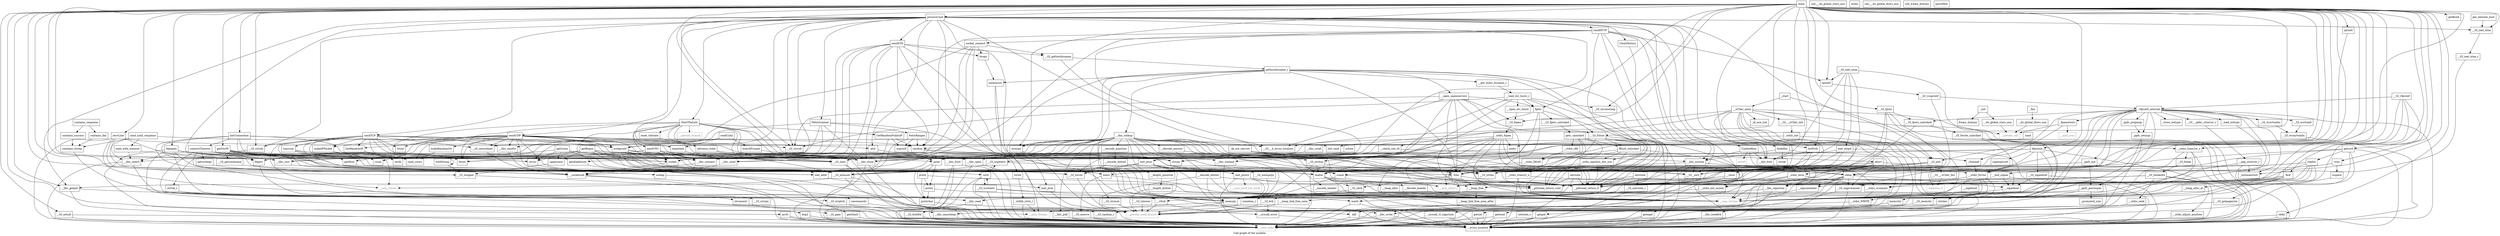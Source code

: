 digraph "Call graph of the module." {
  label="Call graph of the module.";
  node [shape=record];

  Node_getHost [label="{getHost}"];
  Node_botkiller [label="{botkiller}"];
  Node_read_with_timeout [label="{read_with_timeout}"];
  Node_uppercase [label="{uppercase}"];
  Node_getBogos [label="{getBogos}"];
  Node_getCores [label="{getCores}"];
  Node_readUntil [label="{readUntil}"];
  Node_contains_string [label="{contains_string}"];
  Node_makeIPPacket [label="{makeIPPacket}"];
  Node_sendUDP [label="{sendUDP}"];
  Node_makeRandomStr [label="{makeRandomStr}"];
  Node_recvLine [label="{recvLine}"];
  Node_advance_state [label="{advance_state}"];
  Node_reset_telstate [label="{reset_telstate}"];
  Node_GetRandomPublicIP [label="{GetRandomPublicIP}"];
  Node_NetisScanner [label="{NetisScanner}"];
  Node_sendTCP [label="{sendTCP}"];
  Node_NetisRanges [label="{NetisRanges}"];
  Node_contains_success [label="{contains_success}"];
  Node_GetRandomIP [label="{GetRandomIP}"];
  Node_connectTimeout [label="{connectTimeout}"];
  Node_sclose [label="{sclose}"];
  Node_socket_connect [label="{socket_connect}"];
  Node_listFork [label="{listFork}"];
  Node_StartTheLelz [label="{StartTheLelz}"];
  Node_get_telstate_host [label="{get_telstate_host}"];
  Node_read_until_response [label="{read_until_response}"];
  Node_csum [label="{csum}"];
  Node_contains_fail [label="{contains_fail}"];
  Node_wildString [label="{wildString}"];
  Node_negotiate [label="{negotiate}"];
  Node_contains_response [label="{contains_response}"];
  Node_tcpcsum [label="{tcpcsum}"];
  Node_matchPrompt [label="{matchPrompt}"];
  Node_sendSTD [label="{sendSTD}"];
  Node_socket [label="{socket}"];
  Node___GI_sigaddset [label="{__GI_sigaddset}"];
  Node_sigemptyset [label="{sigemptyset}"];
  Node___bsd_signal [label="{__bsd_signal}"];
  Node___sigismember [label="{__sigismember}"];
  Node___sigaddset [label="{__sigaddset}"];
  Node___sigdelset [label="{__sigdelset}"];
  Node_malloc [label="{malloc}"];
  Node_free [label="{free}"];
  Node_realloc [label="{realloc}"];
  Node___heap_alloc [label="{__heap_alloc}"];
  Node___heap_alloc_at [label="{__heap_alloc_at}"];
  Node___heap_link_free_area [label="{__heap_link_free_area}"];
  Node___heap_link_free_area_after [label="{__heap_link_free_area_after}"];
  Node___heap_free [label="{__heap_free}"];
  Node_rand [label="{rand}"];
  Node_random [label="{random}"];
  Node_setstate [label="{setstate}"];
  Node_initstate [label="{initstate}"];
  Node_srand [label="{srand}"];
  Node_setstate_r [label="{setstate_r}"];
  Node___GI_random_r [label="{__GI_random_r}"];
  Node_srandom_r [label="{srandom_r}"];
  Node___GI_initstate_r [label="{__GI_initstate_r}"];
  Node___libc_system [label="{__libc_system}"];
  Node_atol [label="{atol}"];
  Node_strtol [label="{strtol}"];
  Node__stdlib_strto_l [label="{_stdlib_strto_l}"];
  Node___GI_exit [label="{__GI_exit}"];
  Node_execl [label="{execl}"];
  Node_sleep [label="{sleep}"];
  Node_usleep [label="{usleep}"];
  Node___GI___uClibc_fini [label="{__GI___uClibc_fini}"];
  Node___pthread_return_0 [label="{__pthread_return_0}"];
  Node___pthread_return_void [label="{__pthread_return_void}"];
  Node___check_one_fd [label="{__check_one_fd}"];
  Node___GI___uClibc_init [label="{__GI___uClibc_init}"];
  Node___uClibc_main [label="{__uClibc_main}"];
  Node___syscall_error [label="{__syscall_error}"];
  Node___socketcall [label="{__socketcall}"];
  Node___GI_execve [label="{__GI_execve}"];
  Node_getegid [label="{getegid}"];
  Node_geteuid [label="{geteuid}"];
  Node_getgid [label="{getgid}"];
  Node_getuid [label="{getuid}"];
  Node___libc_nanosleep [label="{__libc_nanosleep}"];
  Node___GI_sbrk [label="{__GI_sbrk}"];
  Node_wait4 [label="{wait4}"];
  Node___GI___h_errno_location [label="{__GI___h_errno_location}"];
  Node___GI_wcrtomb [label="{__GI_wcrtomb}"];
  Node___GI_wcsrtombs [label="{__GI_wcsrtombs}"];
  Node___GI_wcsnrtombs [label="{__GI_wcsnrtombs}"];
  Node___stdio_WRITE [label="{__stdio_WRITE}"];
  Node___stdio_fwrite [label="{__stdio_fwrite}"];
  Node___stdio_trans2w_o [label="{__stdio_trans2w_o}"];
  Node__load_inttype [label="{_load_inttype}"];
  Node__store_inttype [label="{_store_inttype}"];
  Node__uintmaxtostr [label="{_uintmaxtostr}"];
  Node__fpmaxtostr [label="{_fpmaxtostr}"];
  Node_getc_unlocked [label="{getc_unlocked}"];
  Node_memmove [label="{memmove}"];
  Node___GI_memchr [label="{__GI_memchr}"];
  Node___GI_mempcpy [label="{__GI_mempcpy}"];
  Node_memrchr [label="{memrchr}"];
  Node_strtok_r [label="{strtok_r}"];
  Node___GI_strpbrk [label="{__GI_strpbrk}"];
  Node_inet_aton [label="{inet_aton}"];
  Node___dns_lookup [label="{__dns_lookup}"];
  Node___open_nameservers [label="{__open_nameservers}"];
  Node___get_hosts_byname_r [label="{__get_hosts_byname_r}"];
  Node___libc_sigaction [label="{__libc_sigaction}"];
  Node_abort [label="{abort}"];
  Node__dl_aux_init [label="{_dl_aux_init}"];
  Node___GI_brk [label="{__GI_brk}"];
  Node___syscall_rt_sigaction [label="{__syscall_rt_sigaction}"];
  Node___libc_poll [label="{__libc_poll}"];
  Node___GI_fseek [label="{__GI_fseek}"];
  Node___GI_fseeko64 [label="{__GI_fseeko64}"];
  Node___stdio_READ [label="{__stdio_READ}"];
  Node___stdio_adjust_position [label="{__stdio_adjust_position}"];
  Node___stdio_rfill [label="{__stdio_rfill}"];
  Node___stdio_trans2r_o [label="{__stdio_trans2r_o}"];
  Node___stdio_seek [label="{__stdio_seek}"];
  Node_rawmemchr [label="{rawmemchr}"];
  Node___GI_strncat [label="{__GI_strncat}"];
  Node___GI_strspn [label="{__GI_strspn}"];
  Node___GI_strdup [label="{__GI_strdup}"];
  Node_inet_pton4 [label="{inet_pton4}"];
  Node_inet_pton [label="{inet_pton}"];
  Node_inet_ntop4 [label="{inet_ntop4}"];
  Node___GI_inet_ntop [label="{__GI_inet_ntop}"];
  Node___encode_header [label="{__encode_header}"];
  Node___decode_header [label="{__decode_header}"];
  Node___encode_question [label="{__encode_question}"];
  Node___length_question [label="{__length_question}"];
  Node___decode_answer [label="{__decode_answer}"];
  Node___open_etc_hosts [label="{__open_etc_hosts}"];
  Node___read_etc_hosts_r [label="{__read_etc_hosts_r}"];
  Node___raise [label="{__raise}"];
  Node___encode_dotted [label="{__encode_dotted}"];
  Node___decode_dotted [label="{__decode_dotted}"];
  Node___length_dotted [label="{__length_dotted}"];
  Node___do_global_ctors_aux [label="{__do_global_ctors_aux}"];
  Node_call___do_global_ctors_aux [label="{call___do_global_ctors_aux}"];
  Node__fini [label="{_fini}"];
  Node___asm_rlwinm [color="gray50", fontcolor="gray50", label="{__asm_rlwinm}"];
  Node___asm_rlwinm_ [color="gray50", fontcolor="gray50", label="{__asm_rlwinm_}"];
  Node___asm_rlwimi [color="gray50", fontcolor="gray50", label="{__asm_rlwimi}"];
  Node___asm_mfcr [color="gray50", fontcolor="gray50", label="{__asm_mfcr}"];
  Node___asm_mtcrf [color="gray50", fontcolor="gray50", label="{__asm_mtcrf}"];
  Node___asm_mcrf_cr0_write [color="gray50", fontcolor="gray50", label="{__asm_mcrf_cr0_write}"];
  Node___asm_cror [color="gray50", fontcolor="gray50", label="{__asm_cror}"];
  Node_unknown_0 [color="gray50", fontcolor="gray50", label="{unknown_0}"];
  Node_ClearHistory [label="{ClearHistory}"];
  Node_sendHTTP [label="{sendHTTP}"];
  Node_sendCNC [label="{sendCNC}"];
  Node_UpdateBins [label="{UpdateBins}"];
  Node_processCmd [label="{processCmd}"];
  Node_initConnection [label="{initConnection}"];
  Node_getOurIP [label="{getOurIP}"];
  Node_strncpy [label="{strncpy}"];
  Node___GI_strlen [label="{__GI_strlen}"];
  Node_main [label="{main}"];
  Node_ioctl [label="{ioctl}"];
  Node___vfork [label="{__vfork}"];
  Node___libc_fcntl [label="{__libc_fcntl}"];
  Node___GI_fcntl64 [label="{__GI_fcntl64}"];
  Node___GI__exit [label="{__GI__exit}"];
  Node_chdir [label="{chdir}"];
  Node___libc_close [label="{__libc_close}"];
  Node_dup2 [label="{dup2}"];
  Node___libc_fork [label="{__libc_fork}"];
  Node_getcwd [label="{getcwd}"];
  Node_getdtablesize [label="{getdtablesize}"];
  Node___GI_getpagesize [label="{__GI_getpagesize}"];
  Node___libc_getpid [label="{__libc_getpid}"];
  Node_getrlimit [label="{getrlimit}"];
  Node_kill [label="{kill}"];
  Node___libc_open [label="{__libc_open}"];
  Node___libc_creat [label="{__libc_creat}"];
  Node___GI_pipe [label="{__GI_pipe}"];
  Node_prctl [label="{prctl}"];
  Node___libc_read [label="{__libc_read}"];
  Node___libc_select [label="{__libc_select}"];
  Node___GI_setsid [label="{__GI_setsid}"];
  Node___GI_sigprocmask [label="{__GI_sigprocmask}"];
  Node___GI_time [label="{__GI_time}"];
  Node___libc_waitpid [label="{__libc_waitpid}"];
  Node___libc_write [label="{__libc_write}"];
  Node_isspace [label="{isspace}"];
  Node___GI_toupper [label="{__GI_toupper}"];
  Node___errno_location [label="{__errno_location}"];
  Node___GI_fclose [label="{__GI_fclose}"];
  Node___GI_fopen [label="{__GI_fopen}"];
  Node_printf [color="gray50", fontcolor="gray50", label="{printf}"];
  Node_sprintf [label="{sprintf}"];
  Node___GI_vsnprintf [label="{__GI_vsnprintf}"];
  Node__stdio_fopen [label="{_stdio_fopen}"];
  Node__stdio_init [label="{_stdio_init}"];
  Node___stdio_init_mutex [label="{__stdio_init_mutex}"];
  Node__stdio_term [label="{_stdio_term}"];
  Node___stdio_wcommit [label="{__stdio_wcommit}"];
  Node___GI_vfprintf [label="{__GI_vfprintf}"];
  Node__charpad [label="{_charpad}"];
  Node__fp_out_narrow [label="{_fp_out_narrow}"];
  Node__vfprintf_internal [label="{_vfprintf_internal}"];
  Node__ppfs_init [label="{_ppfs_init}"];
  Node__ppfs_prepargs [label="{_ppfs_prepargs}"];
  Node__ppfs_setargs [label="{_ppfs_setargs}"];
  Node__promoted_size [label="{_promoted_size}"];
  Node__ppfs_parsespec [label="{_ppfs_parsespec}"];
  Node_feof [label="{feof}"];
  Node_fgets [label="{fgets}"];
  Node___GI_fputs [label="{__GI_fputs}"];
  Node__stdio_openlist_dec_use [label="{_stdio_openlist_dec_use}"];
  Node_fflush_unlocked [label="{fflush_unlocked}"];
  Node___GI_fgets_unlocked [label="{__GI_fgets_unlocked}"];
  Node___GI_fputs_unlocked [label="{__GI_fputs_unlocked}"];
  Node___GI_fwrite_unlocked [label="{__GI_fwrite_unlocked}"];
  Node_memcpy [label="{memcpy}"];
  Node___GI_memset [label="{__GI_memset}"];
  Node_strcat [label="{strcat}"];
  Node___GI_strchr [label="{__GI_strchr}"];
  Node___GI_strcoll [label="{__GI_strcoll}"];
  Node_strcpy [label="{strcpy}"];
  Node___libc_lseek64 [label="{__libc_lseek64}"];
  Node___GI_tolower [label="{__GI_tolower}"];
  Node_strnlen [label="{strnlen}"];
  Node_strstr [label="{strstr}"];
  Node___GI___glibc_strerror_r [label="{__GI___glibc_strerror_r}"];
  Node___xpg_strerror_r [label="{__xpg_strerror_r}"];
  Node_bcopy [label="{bcopy}"];
  Node___GI_strcasecmp [label="{__GI_strcasecmp}"];
  Node_strcasestr [label="{strcasestr}"];
  Node___GI_strtok [label="{__GI_strtok}"];
  Node_isatty [label="{isatty}"];
  Node___GI_tcgetattr [label="{__GI_tcgetattr}"];
  Node___GI_tcsetattr [label="{__GI_tcsetattr}"];
  Node_ntohl [label="{ntohl}"];
  Node_ntohs [label="{ntohs}"];
  Node_htonl [label="{htonl}"];
  Node_htons [label="{htons}"];
  Node___GI_inet_ntoa_r [label="{__GI_inet_ntoa_r}"];
  Node___GI_inet_ntoa [label="{__GI_inet_ntoa}"];
  Node_inet_addr [label="{inet_addr}"];
  Node___GI_gethostbyname [label="{__GI_gethostbyname}"];
  Node_gethostbyname_r [label="{gethostbyname_r}"];
  Node___libc_connect [label="{__libc_connect}"];
  Node___GI_getsockname [label="{__GI_getsockname}"];
  Node_getsockopt [label="{getsockopt}"];
  Node___libc_recv [label="{__libc_recv}"];
  Node___libc_send [label="{__libc_send}"];
  Node___libc_sendto [label="{__libc_sendto}"];
  Node___GI_setsockopt [label="{__GI_setsockopt}"];
  Node_getBuild [label="{getBuild}"];
  Node___pseudo_call [color="gray50", fontcolor="gray50", label="{__pseudo_call}"];
  Node___pseudo_branch [color="gray50", fontcolor="gray50", label="{__pseudo_branch}"];
  Node___pseudo_cond_branch [color="gray50", fontcolor="gray50", label="{__pseudo_cond_branch}"];
  Node__init [label="{_init}"];
  Node___do_global_dtors_aux [label="{__do_global_dtors_aux}"];
  Node_call___do_global_dtors_aux [label="{call___do_global_dtors_aux}"];
  Node_frame_dummy [label="{frame_dummy}"];
  Node_call_frame_dummy [label="{call_frame_dummy}"];
  Node__start [label="{_start}"];
  Node_init_rand [label="{init_rand}"];
  Node_rand_cmwc [label="{rand_cmwc}"];
  Node_trim [label="{trim}"];
  Node_printchar [label="{printchar}"];
  Node_prints [label="{prints}"];
  Node_parseHex [label="{parseHex}"];
  Node_printi [label="{printi}"];
  Node_print [label="{print}"];
  Node_zprintf [label="{zprintf}"];
  Node_szprintf [label="{szprintf}"];
  Node_sockprintf [label="{sockprintf}"];
  Node_fdpopen [label="{fdpopen}"];
  Node_fdpclose [label="{fdpclose}"];
  Node_fdgets [label="{fdgets}"];
  Node_getHost -> Node_inet_addr;
  Node_botkiller -> Node___libc_system;
  Node_botkiller -> Node_sleep;
  Node_botkiller -> Node_strcat;
  Node_read_with_timeout -> Node___libc_select;
  Node_read_with_timeout -> Node___libc_recv;
  Node_uppercase -> Node___GI_toupper;
  Node_getBogos -> Node_uppercase;
  Node_getBogos -> Node___GI_strlen;
  Node_getBogos -> Node___libc_close;
  Node_getBogos -> Node___libc_open;
  Node_getBogos -> Node___GI_memset;
  Node_getBogos -> Node___GI_strchr;
  Node_getBogos -> Node_strcpy;
  Node_getBogos -> Node_strstr;
  Node_getBogos -> Node_fdgets;
  Node_getCores -> Node_uppercase;
  Node_getCores -> Node___libc_close;
  Node_getCores -> Node___libc_open;
  Node_getCores -> Node___GI_memset;
  Node_getCores -> Node_strstr;
  Node_getCores -> Node_fdgets;
  Node_readUntil -> Node_negotiate;
  Node_readUntil -> Node_matchPrompt;
  Node_readUntil -> Node___libc_select;
  Node_readUntil -> Node_strstr;
  Node_readUntil -> Node___libc_recv;
  Node_contains_string -> Node_strcasestr;
  Node_makeIPPacket -> Node___asm_rlwimi;
  Node_makeIPPacket -> Node_rand_cmwc;
  Node_sendUDP -> Node_getHost;
  Node_sendUDP -> Node_makeIPPacket;
  Node_sendUDP -> Node_makeRandomStr;
  Node_sendUDP -> Node_GetRandomIP;
  Node_sendUDP -> Node_csum;
  Node_sendUDP -> Node_socket;
  Node_sendUDP -> Node_malloc;
  Node_sendUDP -> Node_random;
  Node_sendUDP -> Node_srand;
  Node_sendUDP -> Node_usleep;
  Node_sendUDP -> Node___GI_time;
  Node_sendUDP -> Node___GI_memset;
  Node_sendUDP -> Node_htonl;
  Node_sendUDP -> Node_htons;
  Node_sendUDP -> Node___libc_sendto;
  Node_sendUDP -> Node___GI_setsockopt;
  Node_sendUDP -> Node_init_rand;
  Node_sendUDP -> Node_rand_cmwc;
  Node_sendUDP -> Node_sockprintf;
  Node_makeRandomStr -> Node_rand_cmwc;
  Node_recvLine -> Node___asm_rlwinm;
  Node_recvLine -> Node___asm_mfcr;
  Node_recvLine -> Node___libc_select;
  Node_recvLine -> Node___GI_memset;
  Node_recvLine -> Node___libc_recv;
  Node_recvLine -> Node_sockprintf;
  Node_advance_state -> Node___libc_close;
  Node_advance_state -> Node___GI_memset;
  Node_reset_telstate -> Node_advance_state;
  Node_GetRandomPublicIP -> Node_random;
  Node_GetRandomPublicIP -> Node_inet_addr;
  Node_GetRandomPublicIP -> Node_szprintf;
  Node_NetisScanner -> Node_NetisRanges;
  Node_NetisScanner -> Node_socket;
  Node_NetisScanner -> Node___GI_strlen;
  Node_NetisScanner -> Node___libc_close;
  Node_NetisScanner -> Node_htons;
  Node_NetisScanner -> Node___libc_sendto;
  Node_sendTCP -> Node_getHost;
  Node_sendTCP -> Node_makeIPPacket;
  Node_sendTCP -> Node_GetRandomIP;
  Node_sendTCP -> Node_csum;
  Node_sendTCP -> Node_tcpcsum;
  Node_sendTCP -> Node_socket;
  Node_sendTCP -> Node___asm_rlwimi;
  Node_sendTCP -> Node___GI_time;
  Node_sendTCP -> Node___GI_strcoll;
  Node_sendTCP -> Node___GI_strtok;
  Node_sendTCP -> Node_htonl;
  Node_sendTCP -> Node_htons;
  Node_sendTCP -> Node___libc_sendto;
  Node_sendTCP -> Node___GI_setsockopt;
  Node_sendTCP -> Node_rand_cmwc;
  Node_sendTCP -> Node_sockprintf;
  Node_NetisRanges -> Node_random;
  Node_NetisRanges -> Node_inet_addr;
  Node_NetisRanges -> Node_szprintf;
  Node_contains_success -> Node_contains_string;
  Node_GetRandomIP -> Node_ntohl;
  Node_GetRandomIP -> Node_rand_cmwc;
  Node_connectTimeout -> Node_getHost;
  Node_connectTimeout -> Node___asm_rlwinm;
  Node_connectTimeout -> Node___libc_fcntl;
  Node_connectTimeout -> Node___libc_select;
  Node_connectTimeout -> Node___errno_location;
  Node_connectTimeout -> Node_htons;
  Node_connectTimeout -> Node___libc_connect;
  Node_connectTimeout -> Node_getsockopt;
  Node_sclose -> Node___libc_close;
  Node_socket_connect -> Node_socket;
  Node_socket_connect -> Node_bcopy;
  Node_socket_connect -> Node_htons;
  Node_socket_connect -> Node___GI_gethostbyname;
  Node_socket_connect -> Node___libc_connect;
  Node_socket_connect -> Node___GI_setsockopt;
  Node_listFork -> Node_malloc;
  Node_listFork -> Node_free;
  Node_listFork -> Node___libc_fork;
  Node_StartTheLelz -> Node_advance_state;
  Node_StartTheLelz -> Node_reset_telstate;
  Node_StartTheLelz -> Node_GetRandomPublicIP;
  Node_StartTheLelz -> Node_socket;
  Node_StartTheLelz -> Node_malloc;
  Node_StartTheLelz -> Node_srand;
  Node_StartTheLelz -> Node___libc_fcntl;
  Node_StartTheLelz -> Node___GI_time;
  Node_StartTheLelz -> Node___errno_location;
  Node_StartTheLelz -> Node___GI_memset;
  Node_StartTheLelz -> Node_htons;
  Node_StartTheLelz -> Node___libc_connect;
  Node_StartTheLelz -> Node___pseudo_branch;
  Node_StartTheLelz -> Node_rand_cmwc;
  Node_get_telstate_host -> Node___GI_inet_ntoa;
  Node_read_until_response -> Node_read_with_timeout;
  Node_read_until_response -> Node_contains_string;
  Node_read_until_response -> Node_negotiate;
  Node_read_until_response -> Node___GI_memset;
  Node_contains_fail -> Node_contains_string;
  Node_wildString -> Node_wildString;
  Node_wildString -> Node___GI_toupper;
  Node_negotiate -> Node___libc_send;
  Node_contains_response -> Node_contains_success;
  Node_contains_response -> Node_contains_fail;
  Node_tcpcsum -> Node_csum;
  Node_tcpcsum -> Node_malloc;
  Node_tcpcsum -> Node_free;
  Node_tcpcsum -> Node_htons;
  Node_matchPrompt -> Node___GI_strlen;
  Node_sendSTD -> Node_socket;
  Node_sendSTD -> Node_random;
  Node_sendSTD -> Node___GI__exit;
  Node_sendSTD -> Node___libc_close;
  Node_sendSTD -> Node___GI_time;
  Node_sendSTD -> Node_memcpy;
  Node_sendSTD -> Node_bcopy;
  Node_sendSTD -> Node___GI_gethostbyname;
  Node_sendSTD -> Node___libc_connect;
  Node_sendSTD -> Node___libc_send;
  Node_socket -> Node___socketcall;
  Node___GI_sigaddset -> Node___sigaddset;
  Node___GI_sigaddset -> Node___errno_location;
  Node_sigemptyset -> Node___GI_memset;
  Node___bsd_signal -> Node___sigismember;
  Node___bsd_signal -> Node___sigaddset;
  Node___bsd_signal -> Node___libc_sigaction;
  Node___bsd_signal -> Node___errno_location;
  Node___sigismember -> Node___asm_rlwinm;
  Node___sigaddset -> Node___asm_rlwinm;
  Node___sigdelset -> Node___asm_rlwinm;
  Node_malloc -> Node___heap_alloc;
  Node_malloc -> Node___heap_free;
  Node_malloc -> Node___pthread_return_0;
  Node_malloc -> Node___GI_sbrk;
  Node_malloc -> Node___asm_rlwinm;
  Node_malloc -> Node___errno_location;
  Node_free -> Node___heap_free;
  Node_free -> Node___pthread_return_0;
  Node_free -> Node___GI_sbrk;
  Node_realloc -> Node_malloc;
  Node_realloc -> Node_free;
  Node_realloc -> Node___heap_alloc_at;
  Node_realloc -> Node___heap_free;
  Node_realloc -> Node___pthread_return_0;
  Node_realloc -> Node___asm_rlwinm;
  Node_realloc -> Node_memcpy;
  Node___heap_alloc -> Node___asm_rlwinm;
  Node___heap_alloc_at -> Node___asm_rlwinm;
  Node___heap_link_free_area -> Node___pseudo_cond_branch;
  Node___heap_free -> Node___heap_link_free_area;
  Node___heap_free -> Node___heap_link_free_area_after;
  Node_rand -> Node_random;
  Node_random -> Node___GI_random_r;
  Node_random -> Node___pthread_return_0;
  Node_random -> Node___pthread_return_void;
  Node_setstate -> Node_setstate_r;
  Node_setstate -> Node___pthread_return_0;
  Node_setstate -> Node___pthread_return_void;
  Node_initstate -> Node___GI_initstate_r;
  Node_initstate -> Node___pthread_return_0;
  Node_initstate -> Node___pthread_return_void;
  Node_srand -> Node_srandom_r;
  Node_srand -> Node___pthread_return_0;
  Node_srand -> Node___pthread_return_void;
  Node_setstate_r -> Node___errno_location;
  Node_srandom_r -> Node___GI_random_r;
  Node___GI_initstate_r -> Node_srandom_r;
  Node___GI_initstate_r -> Node___errno_location;
  Node___libc_system -> Node___bsd_signal;
  Node___libc_system -> Node_execl;
  Node___libc_system -> Node_wait4;
  Node___libc_system -> Node___vfork;
  Node___libc_system -> Node___GI__exit;
  Node_atol -> Node_strtol;
  Node_strtol -> Node__stdlib_strto_l;
  Node__stdlib_strto_l -> Node___asm_rlwinm_;
  Node__stdlib_strto_l -> Node___errno_location;
  Node___GI_exit -> Node___GI___uClibc_fini;
  Node___GI_exit -> Node___pthread_return_0;
  Node___GI_exit -> Node___pthread_return_void;
  Node___GI_exit -> Node_unknown_0;
  Node___GI_exit -> Node___GI__exit;
  Node___GI_exit -> Node__stdio_term;
  Node_execl -> Node___GI_execve;
  Node_execl -> Node___asm_rlwinm;
  Node_sleep -> Node___sigismember;
  Node_sleep -> Node___sigaddset;
  Node_sleep -> Node___libc_nanosleep;
  Node_sleep -> Node___libc_sigaction;
  Node_sleep -> Node___asm_rlwinm;
  Node_sleep -> Node___asm_mfcr;
  Node_sleep -> Node___GI_sigprocmask;
  Node_sleep -> Node___errno_location;
  Node_usleep -> Node___libc_nanosleep;
  Node___GI___uClibc_fini -> Node_unknown_0;
  Node___check_one_fd -> Node_abort;
  Node___check_one_fd -> Node___libc_fcntl;
  Node___check_one_fd -> Node___libc_open;
  Node___GI___uClibc_init -> Node__stdio_init;
  Node___uClibc_main -> Node___GI_exit;
  Node___uClibc_main -> Node___check_one_fd;
  Node___uClibc_main -> Node___GI___uClibc_init;
  Node___uClibc_main -> Node_getegid;
  Node___uClibc_main -> Node_geteuid;
  Node___uClibc_main -> Node_getgid;
  Node___uClibc_main -> Node_getuid;
  Node___uClibc_main -> Node___GI___h_errno_location;
  Node___uClibc_main -> Node__dl_aux_init;
  Node___uClibc_main -> Node___errno_location;
  Node___uClibc_main -> Node_memcpy;
  Node___uClibc_main -> Node___GI_memset;
  Node___uClibc_main -> Node___pseudo_call;
  Node___syscall_error -> Node___errno_location;
  Node___socketcall -> Node___asm_mfcr;
  Node___socketcall -> Node___errno_location;
  Node___GI_execve -> Node___asm_mfcr;
  Node___GI_execve -> Node___errno_location;
  Node_getegid -> Node___asm_mfcr;
  Node_getegid -> Node___errno_location;
  Node_geteuid -> Node___asm_mfcr;
  Node_geteuid -> Node___errno_location;
  Node_getgid -> Node___asm_mfcr;
  Node_getgid -> Node___errno_location;
  Node_getuid -> Node___asm_mfcr;
  Node_getuid -> Node___errno_location;
  Node___libc_nanosleep -> Node___asm_mfcr;
  Node___libc_nanosleep -> Node___errno_location;
  Node___GI_sbrk -> Node___GI_brk;
  Node_wait4 -> Node___asm_mfcr;
  Node_wait4 -> Node___errno_location;
  Node___GI_wcrtomb -> Node___GI_wcsnrtombs;
  Node___GI_wcsrtombs -> Node___GI_wcsnrtombs;
  Node___GI_wcsnrtombs -> Node___errno_location;
  Node___stdio_WRITE -> Node___libc_write;
  Node___stdio_fwrite -> Node___stdio_WRITE;
  Node___stdio_fwrite -> Node___GI_memchr;
  Node___stdio_fwrite -> Node_memrchr;
  Node___stdio_fwrite -> Node___stdio_wcommit;
  Node___stdio_fwrite -> Node_memcpy;
  Node___stdio_trans2w_o -> Node___GI_fseek;
  Node___stdio_trans2w_o -> Node___asm_rlwinm;
  Node___stdio_trans2w_o -> Node___asm_mfcr;
  Node___stdio_trans2w_o -> Node___errno_location;
  Node__load_inttype -> Node___asm_rlwinm;
  Node__fpmaxtostr -> Node___asm_cror;
  Node__fpmaxtostr -> Node___GI_memset;
  Node__fpmaxtostr -> Node___pseudo_call;
  Node_getc_unlocked -> Node___stdio_READ;
  Node_getc_unlocked -> Node___stdio_rfill;
  Node_getc_unlocked -> Node___stdio_trans2r_o;
  Node_getc_unlocked -> Node___asm_rlwinm;
  Node_getc_unlocked -> Node_fflush_unlocked;
  Node_memmove -> Node___asm_rlwinm_;
  Node_memmove -> Node_memcpy;
  Node___GI_memchr -> Node___pseudo_cond_branch;
  Node___GI_mempcpy -> Node_memcpy;
  Node_memrchr -> Node___pseudo_cond_branch;
  Node_strtok_r -> Node___GI_strpbrk;
  Node_strtok_r -> Node_rawmemchr;
  Node_strtok_r -> Node___GI_strspn;
  Node___GI_strpbrk -> Node___pseudo_cond_branch;
  Node_inet_aton -> Node___pseudo_cond_branch;
  Node___dns_lookup -> Node_socket;
  Node___dns_lookup -> Node_malloc;
  Node___dns_lookup -> Node_free;
  Node___dns_lookup -> Node___pthread_return_0;
  Node___dns_lookup -> Node___pthread_return_void;
  Node___dns_lookup -> Node___GI___h_errno_location;
  Node___dns_lookup -> Node___libc_poll;
  Node___dns_lookup -> Node___GI_strncat;
  Node___dns_lookup -> Node_inet_pton;
  Node___dns_lookup -> Node___encode_header;
  Node___dns_lookup -> Node___decode_header;
  Node___dns_lookup -> Node___encode_question;
  Node___dns_lookup -> Node___length_question;
  Node___dns_lookup -> Node___decode_answer;
  Node___dns_lookup -> Node_strncpy;
  Node___dns_lookup -> Node___GI_strlen;
  Node___dns_lookup -> Node___libc_close;
  Node___dns_lookup -> Node___errno_location;
  Node___dns_lookup -> Node_memcpy;
  Node___dns_lookup -> Node___GI_memset;
  Node___dns_lookup -> Node_inet_addr;
  Node___dns_lookup -> Node___libc_connect;
  Node___dns_lookup -> Node___libc_recv;
  Node___dns_lookup -> Node___libc_send;
  Node___open_nameservers -> Node_free;
  Node___open_nameservers -> Node___pthread_return_0;
  Node___open_nameservers -> Node___pthread_return_void;
  Node___open_nameservers -> Node___GI___h_errno_location;
  Node___open_nameservers -> Node___GI_strdup;
  Node___open_nameservers -> Node___GI_fclose;
  Node___open_nameservers -> Node___GI_fopen;
  Node___open_nameservers -> Node_fgets;
  Node___open_nameservers -> Node___GI_strcoll;
  Node___get_hosts_byname_r -> Node___read_etc_hosts_r;
  Node___libc_sigaction -> Node___syscall_rt_sigaction;
  Node___libc_sigaction -> Node_memcpy;
  Node_abort -> Node___sigaddset;
  Node_abort -> Node___pthread_return_0;
  Node_abort -> Node___libc_sigaction;
  Node_abort -> Node___raise;
  Node_abort -> Node___GI__exit;
  Node_abort -> Node___GI_sigprocmask;
  Node_abort -> Node___GI_memset;
  Node_abort -> Node___pseudo_cond_branch;
  Node___GI_brk -> Node___syscall_error;
  Node___GI_brk -> Node___pseudo_cond_branch;
  Node___syscall_rt_sigaction -> Node___asm_mfcr;
  Node___syscall_rt_sigaction -> Node___errno_location;
  Node___libc_poll -> Node___asm_mfcr;
  Node___libc_poll -> Node___errno_location;
  Node___GI_fseek -> Node___GI_fseeko64;
  Node___GI_fseeko64 -> Node___pthread_return_0;
  Node___GI_fseeko64 -> Node___pthread_return_void;
  Node___GI_fseeko64 -> Node___stdio_adjust_position;
  Node___GI_fseeko64 -> Node___stdio_seek;
  Node___GI_fseeko64 -> Node___errno_location;
  Node___GI_fseeko64 -> Node___stdio_wcommit;
  Node___stdio_READ -> Node___libc_read;
  Node___stdio_adjust_position -> Node___errno_location;
  Node___stdio_rfill -> Node___stdio_READ;
  Node___stdio_trans2r_o -> Node___asm_rlwinm;
  Node___stdio_trans2r_o -> Node___errno_location;
  Node___stdio_trans2r_o -> Node___stdio_wcommit;
  Node___stdio_seek -> Node___libc_lseek64;
  Node_rawmemchr -> Node___pseudo_cond_branch;
  Node___GI_strncat -> Node___pseudo_cond_branch;
  Node___GI_strdup -> Node_malloc;
  Node___GI_strdup -> Node___GI_strlen;
  Node___GI_strdup -> Node_memcpy;
  Node_inet_pton4 -> Node___asm_mfcr;
  Node_inet_pton4 -> Node___asm_mtcrf;
  Node_inet_pton4 -> Node___asm_mcrf_cr0_write;
  Node_inet_pton4 -> Node_memcpy;
  Node_inet_pton -> Node_inet_pton4;
  Node_inet_pton -> Node___errno_location;
  Node_inet_pton -> Node_memcpy;
  Node_inet_pton -> Node___GI_memset;
  Node_inet_pton -> Node___GI_strchr;
  Node_inet_pton -> Node___GI_tolower;
  Node_inet_ntop4 -> Node___GI_strlen;
  Node_inet_ntop4 -> Node___errno_location;
  Node_inet_ntop4 -> Node___GI_memset;
  Node_inet_ntop4 -> Node_strcpy;
  Node___GI_inet_ntop -> Node_inet_ntop4;
  Node___GI_inet_ntop -> Node___GI_strlen;
  Node___GI_inet_ntop -> Node___errno_location;
  Node___GI_inet_ntop -> Node_sprintf;
  Node___GI_inet_ntop -> Node___GI_memset;
  Node___GI_inet_ntop -> Node_strcpy;
  Node___encode_header -> Node___asm_rlwinm;
  Node___decode_header -> Node___asm_rlwinm;
  Node___encode_question -> Node___encode_dotted;
  Node___length_question -> Node___length_dotted;
  Node___decode_answer -> Node___GI_strdup;
  Node___decode_answer -> Node___decode_dotted;
  Node___open_etc_hosts -> Node___GI_fopen;
  Node___read_etc_hosts_r -> Node_inet_pton;
  Node___read_etc_hosts_r -> Node___open_etc_hosts;
  Node___read_etc_hosts_r -> Node___errno_location;
  Node___read_etc_hosts_r -> Node___GI_fclose;
  Node___read_etc_hosts_r -> Node_fgets;
  Node___read_etc_hosts_r -> Node___GI_strchr;
  Node___read_etc_hosts_r -> Node___GI_strcoll;
  Node___read_etc_hosts_r -> Node___GI_strcasecmp;
  Node___raise -> Node___libc_getpid;
  Node___raise -> Node_kill;
  Node___encode_dotted -> Node___GI_strlen;
  Node___encode_dotted -> Node_memcpy;
  Node___encode_dotted -> Node___GI_strchr;
  Node___decode_dotted -> Node___asm_rlwinm;
  Node___decode_dotted -> Node___asm_mfcr;
  Node___decode_dotted -> Node___asm_mtcrf;
  Node___decode_dotted -> Node_memcpy;
  Node___length_dotted -> Node___asm_rlwinm;
  Node___length_dotted -> Node___pseudo_cond_branch;
  Node___do_global_ctors_aux -> Node___pseudo_call;
  Node__fini -> Node___do_global_dtors_aux;
  Node_ClearHistory -> Node___libc_system;
  Node_sendHTTP -> Node_socket_connect;
  Node_sendHTTP -> Node_random;
  Node_sendHTTP -> Node___GI_strlen;
  Node_sendHTTP -> Node___GI__exit;
  Node_sendHTTP -> Node___libc_close;
  Node_sendHTTP -> Node___libc_fork;
  Node_sendHTTP -> Node___GI_time;
  Node_sendHTTP -> Node___libc_write;
  Node_sendHTTP -> Node_sprintf;
  Node_sendHTTP -> Node_memcpy;
  Node_sendCNC -> Node_socket;
  Node_sendCNC -> Node_sleep;
  Node_sendCNC -> Node___libc_close;
  Node_sendCNC -> Node___GI_time;
  Node_sendCNC -> Node_htons;
  Node_sendCNC -> Node_inet_addr;
  Node_sendCNC -> Node___libc_connect;
  Node_UpdateBins -> Node___libc_system;
  Node_UpdateBins -> Node_sleep;
  Node_UpdateBins -> Node___libc_fork;
  Node_UpdateBins -> Node_printf;
  Node_processCmd -> Node_botkiller;
  Node_processCmd -> Node_sendUDP;
  Node_processCmd -> Node_NetisScanner;
  Node_processCmd -> Node_sendTCP;
  Node_processCmd -> Node_listFork;
  Node_processCmd -> Node_StartTheLelz;
  Node_processCmd -> Node_sendSTD;
  Node_processCmd -> Node___libc_system;
  Node_processCmd -> Node_atol;
  Node_processCmd -> Node___GI_exit;
  Node_processCmd -> Node_ClearHistory;
  Node_processCmd -> Node_sendHTTP;
  Node_processCmd -> Node_sendCNC;
  Node_processCmd -> Node_UpdateBins;
  Node_processCmd -> Node___GI__exit;
  Node_processCmd -> Node___libc_close;
  Node_processCmd -> Node___libc_fork;
  Node_processCmd -> Node_getdtablesize;
  Node_processCmd -> Node___libc_getpid;
  Node_processCmd -> Node_kill;
  Node_processCmd -> Node___GI_strchr;
  Node_processCmd -> Node___GI_strcoll;
  Node_processCmd -> Node___GI_strtok;
  Node_processCmd -> Node___GI_inet_ntoa;
  Node_processCmd -> Node_sockprintf;
  Node_initConnection -> Node_connectTimeout;
  Node_initConnection -> Node_socket;
  Node_initConnection -> Node_atol;
  Node_initConnection -> Node___libc_close;
  Node_initConnection -> Node___GI_memset;
  Node_initConnection -> Node___GI_strchr;
  Node_initConnection -> Node_strcpy;
  Node_getOurIP -> Node_socket;
  Node_getOurIP -> Node_ioctl;
  Node_getOurIP -> Node___libc_close;
  Node_getOurIP -> Node___libc_open;
  Node_getOurIP -> Node___GI_memset;
  Node_getOurIP -> Node_strcpy;
  Node_getOurIP -> Node_strstr;
  Node_getOurIP -> Node_htons;
  Node_getOurIP -> Node_inet_addr;
  Node_getOurIP -> Node___libc_connect;
  Node_getOurIP -> Node___GI_getsockname;
  Node_getOurIP -> Node_fdgets;
  Node_strncpy -> Node___pseudo_cond_branch;
  Node_main -> Node_recvLine;
  Node_main -> Node_listFork;
  Node_main -> Node___bsd_signal;
  Node_main -> Node_malloc;
  Node_main -> Node_free;
  Node_main -> Node_srand;
  Node_main -> Node___GI_exit;
  Node_main -> Node_sleep;
  Node_main -> Node_processCmd;
  Node_main -> Node_initConnection;
  Node_main -> Node_getOurIP;
  Node_main -> Node_strncpy;
  Node_main -> Node___GI_strlen;
  Node_main -> Node_chdir;
  Node_main -> Node___libc_fork;
  Node_main -> Node_getcwd;
  Node_main -> Node___libc_getpid;
  Node_main -> Node_prctl;
  Node_main -> Node___GI_setsid;
  Node_main -> Node___GI_time;
  Node_main -> Node___libc_waitpid;
  Node_main -> Node___GI_toupper;
  Node_main -> Node___GI_fclose;
  Node_main -> Node___GI_fopen;
  Node_main -> Node_sprintf;
  Node_main -> Node_feof;
  Node_main -> Node_fgets;
  Node_main -> Node___GI_fputs;
  Node_main -> Node___GI_memset;
  Node_main -> Node___GI_strcoll;
  Node_main -> Node_strcpy;
  Node_main -> Node_strstr;
  Node_main -> Node___GI_strcasecmp;
  Node_main -> Node___GI_strtok;
  Node_main -> Node___GI_inet_ntoa;
  Node_main -> Node_getBuild;
  Node_main -> Node_init_rand;
  Node_main -> Node_trim;
  Node_main -> Node_zprintf;
  Node_main -> Node_szprintf;
  Node_main -> Node_sockprintf;
  Node_main -> Node_fdpopen;
  Node_main -> Node_fdpclose;
  Node_main -> Node_fdgets;
  Node_ioctl -> Node___asm_mfcr;
  Node_ioctl -> Node___errno_location;
  Node_ioctl -> Node___GI_tcgetattr;
  Node_ioctl -> Node___GI_tcsetattr;
  Node___vfork -> Node___syscall_error;
  Node___vfork -> Node___pseudo_cond_branch;
  Node___libc_fcntl -> Node___asm_mfcr;
  Node___libc_fcntl -> Node___GI_fcntl64;
  Node___libc_fcntl -> Node___errno_location;
  Node___GI_fcntl64 -> Node___asm_mfcr;
  Node___GI_fcntl64 -> Node___errno_location;
  Node___GI__exit -> Node___asm_mfcr;
  Node___GI__exit -> Node___errno_location;
  Node_chdir -> Node___asm_mfcr;
  Node_chdir -> Node___errno_location;
  Node___libc_close -> Node___asm_mfcr;
  Node___libc_close -> Node___errno_location;
  Node_dup2 -> Node___asm_mfcr;
  Node_dup2 -> Node___errno_location;
  Node___libc_fork -> Node___asm_mfcr;
  Node___libc_fork -> Node___errno_location;
  Node_getcwd -> Node_malloc;
  Node_getcwd -> Node_free;
  Node_getcwd -> Node_realloc;
  Node_getcwd -> Node___asm_mfcr;
  Node_getcwd -> Node___GI_getpagesize;
  Node_getcwd -> Node___errno_location;
  Node_getdtablesize -> Node_getrlimit;
  Node___GI_getpagesize -> Node___pseudo_cond_branch;
  Node___libc_getpid -> Node___asm_mfcr;
  Node___libc_getpid -> Node___errno_location;
  Node_getrlimit -> Node___asm_mfcr;
  Node_getrlimit -> Node___errno_location;
  Node_kill -> Node___asm_mfcr;
  Node_kill -> Node___errno_location;
  Node___libc_open -> Node___asm_mfcr;
  Node___libc_open -> Node___errno_location;
  Node___libc_creat -> Node___libc_open;
  Node___GI_pipe -> Node___asm_mfcr;
  Node___GI_pipe -> Node___errno_location;
  Node_prctl -> Node___asm_mfcr;
  Node_prctl -> Node___errno_location;
  Node___libc_read -> Node___asm_mfcr;
  Node___libc_read -> Node___errno_location;
  Node___libc_select -> Node___asm_mfcr;
  Node___libc_select -> Node___errno_location;
  Node___GI_setsid -> Node___asm_mfcr;
  Node___GI_setsid -> Node___errno_location;
  Node___GI_sigprocmask -> Node___asm_mfcr;
  Node___GI_sigprocmask -> Node___errno_location;
  Node___GI_time -> Node___asm_mfcr;
  Node___GI_time -> Node___errno_location;
  Node___libc_waitpid -> Node_wait4;
  Node___libc_write -> Node___asm_mfcr;
  Node___libc_write -> Node___errno_location;
  Node_isspace -> Node___asm_rlwinm;
  Node___GI_toupper -> Node___pseudo_cond_branch;
  Node___GI_fclose -> Node_free;
  Node___GI_fclose -> Node___pthread_return_0;
  Node___GI_fclose -> Node___pthread_return_void;
  Node___GI_fclose -> Node___asm_rlwinm;
  Node___GI_fclose -> Node___libc_close;
  Node___GI_fclose -> Node__stdio_openlist_dec_use;
  Node___GI_fclose -> Node_fflush_unlocked;
  Node___GI_fopen -> Node__stdio_fopen;
  Node_sprintf -> Node___GI_vsnprintf;
  Node___GI_vsnprintf -> Node___stdio_init_mutex;
  Node___GI_vsnprintf -> Node__vfprintf_internal;
  Node__stdio_fopen -> Node_malloc;
  Node__stdio_fopen -> Node_free;
  Node__stdio_fopen -> Node___pthread_return_0;
  Node__stdio_fopen -> Node___pthread_return_void;
  Node__stdio_fopen -> Node___asm_rlwinm;
  Node__stdio_fopen -> Node___libc_fcntl;
  Node__stdio_fopen -> Node___libc_open;
  Node__stdio_fopen -> Node___errno_location;
  Node__stdio_fopen -> Node___stdio_init_mutex;
  Node__stdio_fopen -> Node_isatty;
  Node__stdio_init -> Node___errno_location;
  Node__stdio_init -> Node_isatty;
  Node___stdio_init_mutex -> Node_memcpy;
  Node__stdio_term -> Node___pthread_return_0;
  Node__stdio_term -> Node___stdio_init_mutex;
  Node__stdio_term -> Node___stdio_wcommit;
  Node___stdio_wcommit -> Node___stdio_WRITE;
  Node___GI_vfprintf -> Node___pthread_return_0;
  Node___GI_vfprintf -> Node___pthread_return_void;
  Node___GI_vfprintf -> Node___stdio_trans2w_o;
  Node___GI_vfprintf -> Node___asm_rlwinm;
  Node___GI_vfprintf -> Node__vfprintf_internal;
  Node__charpad -> Node___stdio_fwrite;
  Node__fp_out_narrow -> Node___stdio_fwrite;
  Node__fp_out_narrow -> Node___GI_strlen;
  Node__fp_out_narrow -> Node__charpad;
  Node__vfprintf_internal -> Node___GI_wcrtomb;
  Node__vfprintf_internal -> Node___GI_wcsrtombs;
  Node__vfprintf_internal -> Node___stdio_fwrite;
  Node__vfprintf_internal -> Node__load_inttype;
  Node__vfprintf_internal -> Node__store_inttype;
  Node__vfprintf_internal -> Node__uintmaxtostr;
  Node__vfprintf_internal -> Node__fpmaxtostr;
  Node__vfprintf_internal -> Node___asm_rlwinm;
  Node__vfprintf_internal -> Node___asm_mfcr;
  Node__vfprintf_internal -> Node___GI_strlen;
  Node__vfprintf_internal -> Node___errno_location;
  Node__vfprintf_internal -> Node__charpad;
  Node__vfprintf_internal -> Node__ppfs_init;
  Node__vfprintf_internal -> Node__ppfs_prepargs;
  Node__vfprintf_internal -> Node__ppfs_setargs;
  Node__vfprintf_internal -> Node__ppfs_parsespec;
  Node__vfprintf_internal -> Node___GI_fputs_unlocked;
  Node__vfprintf_internal -> Node_strnlen;
  Node__vfprintf_internal -> Node___GI___glibc_strerror_r;
  Node__ppfs_init -> Node__ppfs_parsespec;
  Node__ppfs_init -> Node___GI_memset;
  Node__ppfs_prepargs -> Node__ppfs_setargs;
  Node__ppfs_setargs -> Node___asm_rlwinm;
  Node__ppfs_setargs -> Node___pseudo_cond_branch;
  Node__ppfs_parsespec -> Node___asm_rlwinm;
  Node__ppfs_parsespec -> Node___asm_mfcr;
  Node__ppfs_parsespec -> Node__promoted_size;
  Node__ppfs_parsespec -> Node_memcpy;
  Node_feof -> Node___pthread_return_0;
  Node_feof -> Node___pthread_return_void;
  Node_feof -> Node___asm_rlwinm;
  Node_feof -> Node___asm_mfcr;
  Node_feof -> Node___asm_mtcrf;
  Node_fgets -> Node___pthread_return_0;
  Node_fgets -> Node___pthread_return_void;
  Node_fgets -> Node___asm_mfcr;
  Node_fgets -> Node___asm_mtcrf;
  Node_fgets -> Node___GI_fgets_unlocked;
  Node___GI_fputs -> Node___pthread_return_0;
  Node___GI_fputs -> Node___pthread_return_void;
  Node___GI_fputs -> Node___asm_mfcr;
  Node___GI_fputs -> Node___asm_mtcrf;
  Node___GI_fputs -> Node___GI_fputs_unlocked;
  Node__stdio_openlist_dec_use -> Node_free;
  Node__stdio_openlist_dec_use -> Node___pthread_return_0;
  Node__stdio_openlist_dec_use -> Node___pthread_return_void;
  Node_fflush_unlocked -> Node___pthread_return_0;
  Node_fflush_unlocked -> Node___pthread_return_void;
  Node_fflush_unlocked -> Node___asm_rlwinm;
  Node_fflush_unlocked -> Node___stdio_wcommit;
  Node_fflush_unlocked -> Node__stdio_openlist_dec_use;
  Node___GI_fgets_unlocked -> Node_getc_unlocked;
  Node___GI_fputs_unlocked -> Node___GI_strlen;
  Node___GI_fputs_unlocked -> Node___GI_fwrite_unlocked;
  Node___GI_fwrite_unlocked -> Node___stdio_fwrite;
  Node___GI_fwrite_unlocked -> Node___stdio_trans2w_o;
  Node___GI_fwrite_unlocked -> Node___asm_rlwinm;
  Node___GI_fwrite_unlocked -> Node___errno_location;
  Node_memcpy -> Node___asm_rlwinm_;
  Node_memcpy -> Node___pseudo_cond_branch;
  Node___GI_memset -> Node___asm_rlwinm_;
  Node___GI_memset -> Node___asm_rlwimi;
  Node___GI_memset -> Node___pseudo_cond_branch;
  Node___GI_strchr -> Node___pseudo_cond_branch;
  Node___libc_lseek64 -> Node___asm_mfcr;
  Node___libc_lseek64 -> Node___errno_location;
  Node___GI_tolower -> Node___pseudo_cond_branch;
  Node_strnlen -> Node___pseudo_cond_branch;
  Node_strstr -> Node___pseudo_cond_branch;
  Node___GI___glibc_strerror_r -> Node___xpg_strerror_r;
  Node___xpg_strerror_r -> Node__uintmaxtostr;
  Node___xpg_strerror_r -> Node___GI_strlen;
  Node___xpg_strerror_r -> Node___errno_location;
  Node___xpg_strerror_r -> Node_memcpy;
  Node_bcopy -> Node_memmove;
  Node_strcasestr -> Node___pseudo_cond_branch;
  Node___GI_strtok -> Node_strtok_r;
  Node_isatty -> Node___GI_tcgetattr;
  Node___GI_tcgetattr -> Node___GI_mempcpy;
  Node___GI_tcgetattr -> Node_ioctl;
  Node___GI_tcgetattr -> Node___GI_memset;
  Node___GI_tcsetattr -> Node___asm_rlwinm;
  Node___GI_tcsetattr -> Node_ioctl;
  Node___GI_tcsetattr -> Node___errno_location;
  Node___GI_tcsetattr -> Node_memcpy;
  Node___GI_inet_ntoa_r -> Node__uintmaxtostr;
  Node___GI_inet_ntoa -> Node___GI_inet_ntoa_r;
  Node_inet_addr -> Node_inet_aton;
  Node___GI_gethostbyname -> Node___GI___h_errno_location;
  Node___GI_gethostbyname -> Node_gethostbyname_r;
  Node_gethostbyname_r -> Node_free;
  Node_gethostbyname_r -> Node___pthread_return_0;
  Node_gethostbyname_r -> Node___pthread_return_void;
  Node_gethostbyname_r -> Node_memmove;
  Node_gethostbyname_r -> Node_inet_aton;
  Node_gethostbyname_r -> Node___dns_lookup;
  Node_gethostbyname_r -> Node___open_nameservers;
  Node_gethostbyname_r -> Node___get_hosts_byname_r;
  Node_gethostbyname_r -> Node_strncpy;
  Node_gethostbyname_r -> Node___errno_location;
  Node_gethostbyname_r -> Node_memcpy;
  Node___libc_connect -> Node___socketcall;
  Node___GI_getsockname -> Node___socketcall;
  Node_getsockopt -> Node___socketcall;
  Node___libc_recv -> Node___socketcall;
  Node___libc_send -> Node___socketcall;
  Node___libc_sendto -> Node___socketcall;
  Node___GI_setsockopt -> Node___socketcall;
  Node__init -> Node___do_global_ctors_aux;
  Node__init -> Node_frame_dummy;
  Node___do_global_dtors_aux -> Node___pseudo_call;
  Node__start -> Node___uClibc_main;
  Node__start -> Node___asm_rlwinm;
  Node_trim -> Node___GI_strlen;
  Node_trim -> Node_isspace;
  Node_printchar -> Node___libc_write;
  Node_prints -> Node___asm_rlwinm;
  Node_prints -> Node_printchar;
  Node_printi -> Node___asm_rlwinm;
  Node_printi -> Node_printchar;
  Node_printi -> Node_prints;
  Node_print -> Node_printchar;
  Node_print -> Node_prints;
  Node_print -> Node_printi;
  Node_zprintf -> Node_print;
  Node_szprintf -> Node_print;
  Node_sockprintf -> Node_malloc;
  Node_sockprintf -> Node_free;
  Node_sockprintf -> Node___GI_strlen;
  Node_sockprintf -> Node___GI_memset;
  Node_sockprintf -> Node___libc_send;
  Node_sockprintf -> Node_print;
  Node_fdpopen -> Node_malloc;
  Node_fdpopen -> Node_execl;
  Node_fdpopen -> Node___vfork;
  Node_fdpopen -> Node___GI__exit;
  Node_fdpopen -> Node___libc_close;
  Node_fdpopen -> Node_dup2;
  Node_fdpopen -> Node_getdtablesize;
  Node_fdpopen -> Node___GI_pipe;
  Node_fdpopen -> Node___GI_memset;
  Node_fdpclose -> Node___GI_sigaddset;
  Node_fdpclose -> Node_sigemptyset;
  Node_fdpclose -> Node___asm_rlwinm;
  Node_fdpclose -> Node___libc_close;
  Node_fdpclose -> Node___GI_sigprocmask;
  Node_fdpclose -> Node___libc_waitpid;
  Node_fdpclose -> Node___errno_location;
  Node_fdgets -> Node___libc_read;
}
